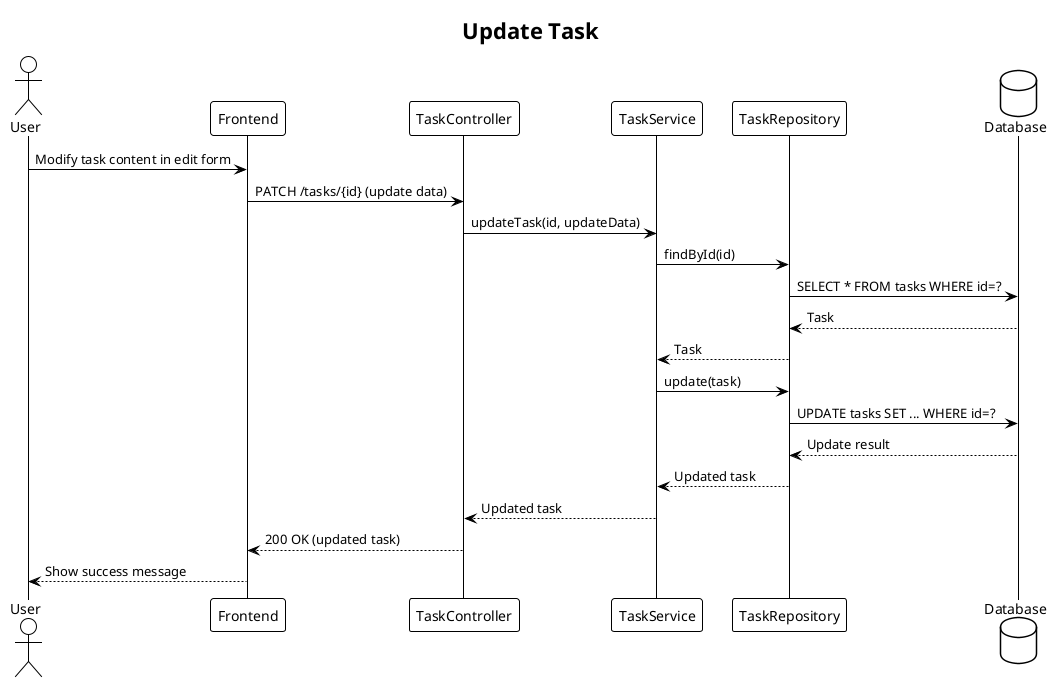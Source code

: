 @startuml
!theme plain

title Update Task

actor User
participant "Frontend" as FE
participant "TaskController" as Controller
participant "TaskService" as Service
participant "TaskRepository" as Repo
database "Database" as DB

User -> FE : Modify task content in edit form
FE -> Controller : PATCH /tasks/{id} (update data)
Controller -> Service : updateTask(id, updateData)
Service -> Repo : findById(id)
Repo -> DB : SELECT * FROM tasks WHERE id=?
DB --> Repo : Task
Repo --> Service : Task
Service -> Repo : update(task)
Repo -> DB : UPDATE tasks SET ... WHERE id=?
DB --> Repo : Update result
Repo --> Service : Updated task
Service --> Controller : Updated task
Controller --> FE : 200 OK (updated task)
FE --> User : Show success message

@enduml 